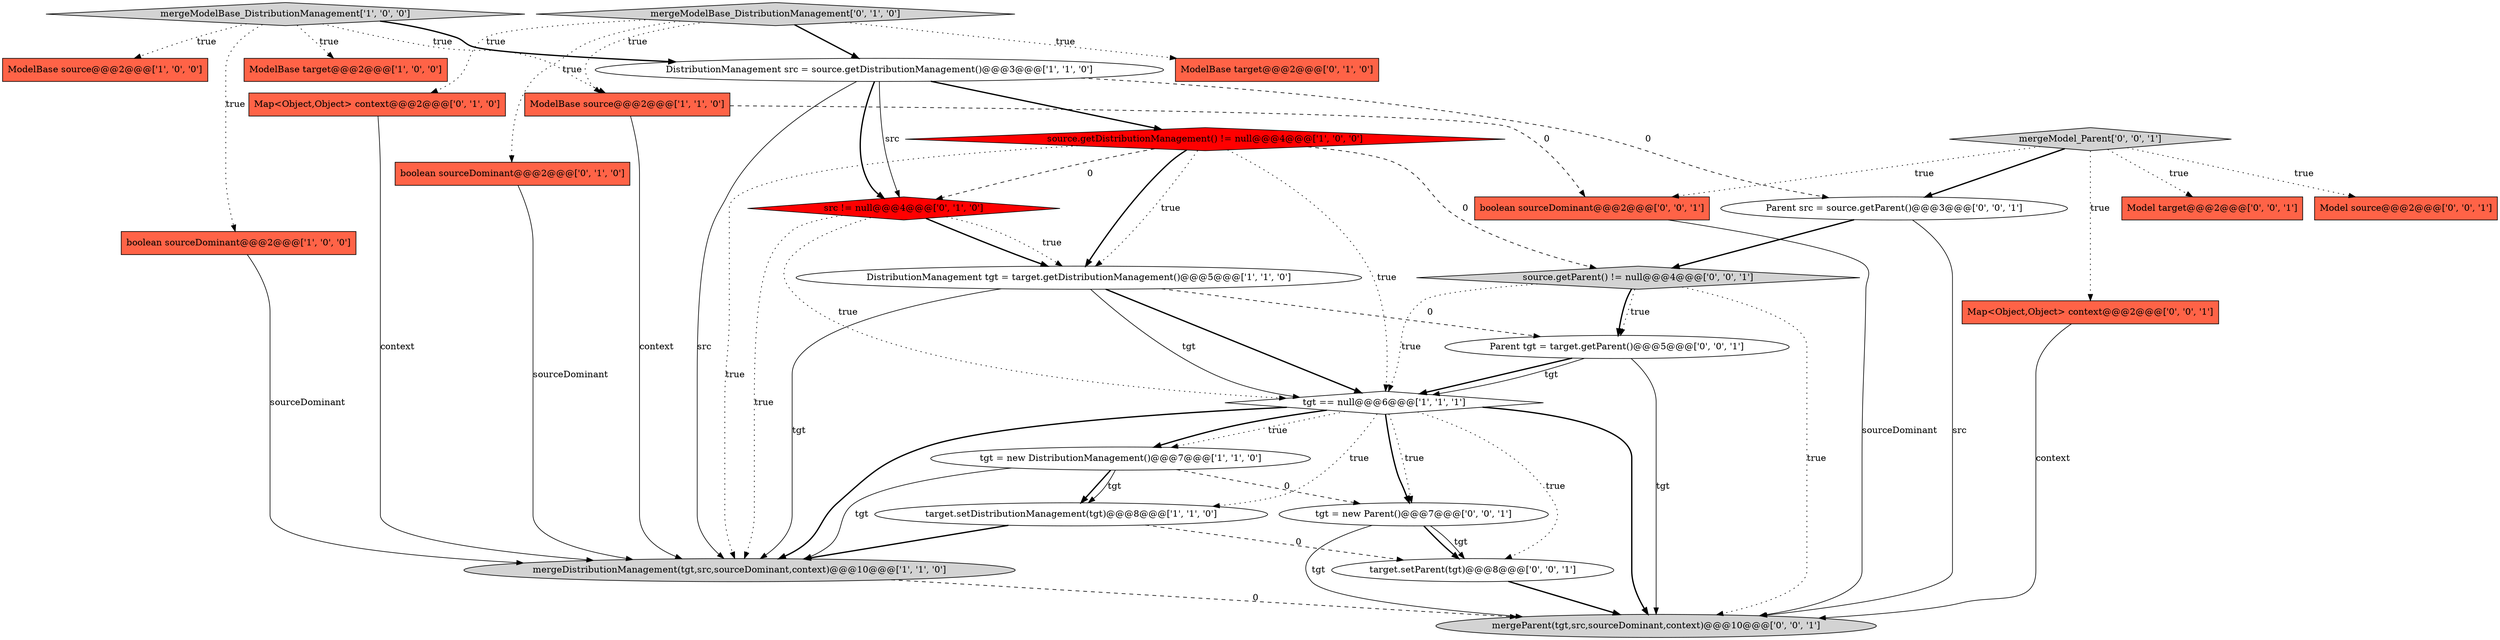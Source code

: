 digraph {
9 [style = filled, label = "mergeModelBase_DistributionManagement['1', '0', '0']", fillcolor = lightgray, shape = diamond image = "AAA0AAABBB1BBB"];
27 [style = filled, label = "target.setParent(tgt)@@@8@@@['0', '0', '1']", fillcolor = white, shape = ellipse image = "AAA0AAABBB3BBB"];
0 [style = filled, label = "ModelBase source@@@2@@@['1', '0', '0']", fillcolor = tomato, shape = box image = "AAA0AAABBB1BBB"];
12 [style = filled, label = "ModelBase target@@@2@@@['0', '1', '0']", fillcolor = tomato, shape = box image = "AAA0AAABBB2BBB"];
6 [style = filled, label = "DistributionManagement tgt = target.getDistributionManagement()@@@5@@@['1', '1', '0']", fillcolor = white, shape = ellipse image = "AAA0AAABBB1BBB"];
11 [style = filled, label = "ModelBase source@@@2@@@['1', '1', '0']", fillcolor = tomato, shape = box image = "AAA0AAABBB1BBB"];
26 [style = filled, label = "boolean sourceDominant@@@2@@@['0', '0', '1']", fillcolor = tomato, shape = box image = "AAA0AAABBB3BBB"];
1 [style = filled, label = "DistributionManagement src = source.getDistributionManagement()@@@3@@@['1', '1', '0']", fillcolor = white, shape = ellipse image = "AAA0AAABBB1BBB"];
15 [style = filled, label = "Map<Object,Object> context@@@2@@@['0', '1', '0']", fillcolor = tomato, shape = box image = "AAA0AAABBB2BBB"];
5 [style = filled, label = "mergeDistributionManagement(tgt,src,sourceDominant,context)@@@10@@@['1', '1', '0']", fillcolor = lightgray, shape = ellipse image = "AAA0AAABBB1BBB"];
25 [style = filled, label = "source.getParent() != null@@@4@@@['0', '0', '1']", fillcolor = lightgray, shape = diamond image = "AAA0AAABBB3BBB"];
22 [style = filled, label = "Parent tgt = target.getParent()@@@5@@@['0', '0', '1']", fillcolor = white, shape = ellipse image = "AAA0AAABBB3BBB"];
3 [style = filled, label = "source.getDistributionManagement() != null@@@4@@@['1', '0', '0']", fillcolor = red, shape = diamond image = "AAA1AAABBB1BBB"];
18 [style = filled, label = "Model target@@@2@@@['0', '0', '1']", fillcolor = tomato, shape = box image = "AAA0AAABBB3BBB"];
14 [style = filled, label = "mergeModelBase_DistributionManagement['0', '1', '0']", fillcolor = lightgray, shape = diamond image = "AAA0AAABBB2BBB"];
8 [style = filled, label = "tgt = new DistributionManagement()@@@7@@@['1', '1', '0']", fillcolor = white, shape = ellipse image = "AAA0AAABBB1BBB"];
16 [style = filled, label = "src != null@@@4@@@['0', '1', '0']", fillcolor = red, shape = diamond image = "AAA1AAABBB2BBB"];
21 [style = filled, label = "Parent src = source.getParent()@@@3@@@['0', '0', '1']", fillcolor = white, shape = ellipse image = "AAA0AAABBB3BBB"];
17 [style = filled, label = "Model source@@@2@@@['0', '0', '1']", fillcolor = tomato, shape = box image = "AAA0AAABBB3BBB"];
23 [style = filled, label = "tgt = new Parent()@@@7@@@['0', '0', '1']", fillcolor = white, shape = ellipse image = "AAA0AAABBB3BBB"];
4 [style = filled, label = "tgt == null@@@6@@@['1', '1', '1']", fillcolor = white, shape = diamond image = "AAA0AAABBB1BBB"];
24 [style = filled, label = "mergeParent(tgt,src,sourceDominant,context)@@@10@@@['0', '0', '1']", fillcolor = lightgray, shape = ellipse image = "AAA0AAABBB3BBB"];
19 [style = filled, label = "Map<Object,Object> context@@@2@@@['0', '0', '1']", fillcolor = tomato, shape = box image = "AAA0AAABBB3BBB"];
10 [style = filled, label = "boolean sourceDominant@@@2@@@['1', '0', '0']", fillcolor = tomato, shape = box image = "AAA0AAABBB1BBB"];
7 [style = filled, label = "target.setDistributionManagement(tgt)@@@8@@@['1', '1', '0']", fillcolor = white, shape = ellipse image = "AAA0AAABBB1BBB"];
13 [style = filled, label = "boolean sourceDominant@@@2@@@['0', '1', '0']", fillcolor = tomato, shape = box image = "AAA0AAABBB2BBB"];
2 [style = filled, label = "ModelBase target@@@2@@@['1', '0', '0']", fillcolor = tomato, shape = box image = "AAA0AAABBB1BBB"];
20 [style = filled, label = "mergeModel_Parent['0', '0', '1']", fillcolor = lightgray, shape = diamond image = "AAA0AAABBB3BBB"];
15->5 [style = solid, label="context"];
9->0 [style = dotted, label="true"];
4->24 [style = bold, label=""];
14->12 [style = dotted, label="true"];
6->4 [style = solid, label="tgt"];
25->22 [style = bold, label=""];
23->27 [style = bold, label=""];
20->17 [style = dotted, label="true"];
16->6 [style = bold, label=""];
9->11 [style = dotted, label="true"];
25->4 [style = dotted, label="true"];
4->23 [style = dotted, label="true"];
20->26 [style = dotted, label="true"];
11->26 [style = dashed, label="0"];
5->24 [style = dashed, label="0"];
1->3 [style = bold, label=""];
4->8 [style = dotted, label="true"];
22->24 [style = solid, label="tgt"];
3->4 [style = dotted, label="true"];
3->6 [style = bold, label=""];
4->7 [style = dotted, label="true"];
25->24 [style = dotted, label="true"];
1->21 [style = dashed, label="0"];
21->25 [style = bold, label=""];
21->24 [style = solid, label="src"];
3->6 [style = dotted, label="true"];
4->23 [style = bold, label=""];
16->4 [style = dotted, label="true"];
26->24 [style = solid, label="sourceDominant"];
6->22 [style = dashed, label="0"];
14->13 [style = dotted, label="true"];
14->1 [style = bold, label=""];
8->7 [style = bold, label=""];
13->5 [style = solid, label="sourceDominant"];
22->4 [style = bold, label=""];
20->21 [style = bold, label=""];
7->27 [style = dashed, label="0"];
19->24 [style = solid, label="context"];
6->4 [style = bold, label=""];
14->15 [style = dotted, label="true"];
8->7 [style = solid, label="tgt"];
7->5 [style = bold, label=""];
1->5 [style = solid, label="src"];
3->5 [style = dotted, label="true"];
22->4 [style = solid, label="tgt"];
1->16 [style = bold, label=""];
9->2 [style = dotted, label="true"];
16->6 [style = dotted, label="true"];
10->5 [style = solid, label="sourceDominant"];
16->5 [style = dotted, label="true"];
4->27 [style = dotted, label="true"];
25->22 [style = dotted, label="true"];
20->18 [style = dotted, label="true"];
4->8 [style = bold, label=""];
23->27 [style = solid, label="tgt"];
14->11 [style = dotted, label="true"];
27->24 [style = bold, label=""];
20->19 [style = dotted, label="true"];
11->5 [style = solid, label="context"];
9->1 [style = bold, label=""];
9->10 [style = dotted, label="true"];
4->5 [style = bold, label=""];
6->5 [style = solid, label="tgt"];
23->24 [style = solid, label="tgt"];
1->16 [style = solid, label="src"];
3->16 [style = dashed, label="0"];
8->5 [style = solid, label="tgt"];
8->23 [style = dashed, label="0"];
3->25 [style = dashed, label="0"];
}
